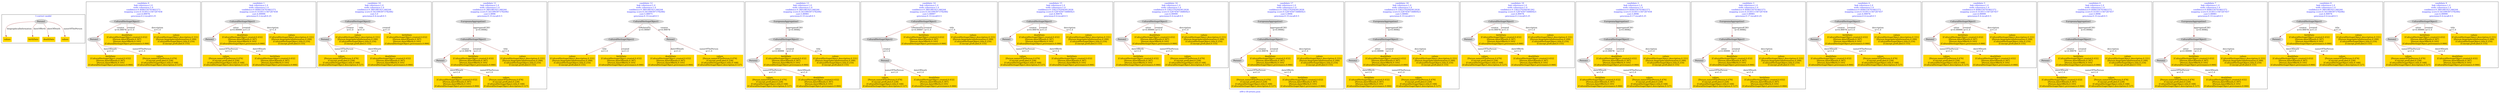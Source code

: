 digraph n0 {
fontcolor="blue"
remincross="true"
label="s09-s-18-artists.json"
subgraph cluster_0 {
label="1-correct model"
n2[style="filled",color="white",fillcolor="lightgray",label="Person1"];
n3[shape="plaintext",style="filled",fillcolor="gold",label="values"];
n4[shape="plaintext",style="filled",fillcolor="gold",label="birthDate"];
n5[shape="plaintext",style="filled",fillcolor="gold",label="deathDate"];
n6[shape="plaintext",style="filled",fillcolor="gold",label="values"];
}
subgraph cluster_1 {
label="candidate 0\nlink coherence:1.0\nnode coherence:1.0\nconfidence:0.4090334701802373\nmapping score:0.5530111567267458\ncost:4.99978\n-precision:0.2-recall:0.25"
n8[style="filled",color="white",fillcolor="lightgray",label="CulturalHeritageObject1"];
n9[style="filled",color="white",fillcolor="lightgray",label="Person1"];
n10[shape="plaintext",style="filled",fillcolor="gold",label="birthDate\n[CulturalHeritageObject,created,0.432]\n[Person,dateOfDeath,0.397]\n[Person,dateOfBirth,0.105]\n[CulturalHeritageObject,provenance,0.066]"];
n11[shape="plaintext",style="filled",fillcolor="gold",label="deathDate\n[CulturalHeritageObject,created,0.432]\n[Person,dateOfDeath,0.397]\n[Person,dateOfBirth,0.105]\n[CulturalHeritageObject,provenance,0.066]"];
n12[shape="plaintext",style="filled",fillcolor="gold",label="values\n[Person,nameOfThePerson,0.476]\n[Concept,prefLabel,0.228]\n[CulturalHeritageObject,title,0.168]\n[CulturalHeritageObject,description,0.127]"];
n13[shape="plaintext",style="filled",fillcolor="gold",label="values\n[CulturalHeritageObject,description,0.331]\n[Person,biographicalInformation,0.299]\n[CulturalHeritageObject,title,0.216]\n[Concept,prefLabel,0.155]"];
}
subgraph cluster_2 {
label="candidate 1\nlink coherence:1.0\nnode coherence:1.0\nconfidence:0.4090334701802373\nmapping score:0.5530111567267458\ncost:4.99999\n-precision:0.2-recall:0.25"
n15[style="filled",color="white",fillcolor="lightgray",label="CulturalHeritageObject1"];
n16[style="filled",color="white",fillcolor="lightgray",label="Person2"];
n17[shape="plaintext",style="filled",fillcolor="gold",label="values\n[Person,nameOfThePerson,0.476]\n[Concept,prefLabel,0.228]\n[CulturalHeritageObject,title,0.168]\n[CulturalHeritageObject,description,0.127]"];
n18[shape="plaintext",style="filled",fillcolor="gold",label="deathDate\n[CulturalHeritageObject,created,0.432]\n[Person,dateOfDeath,0.397]\n[Person,dateOfBirth,0.105]\n[CulturalHeritageObject,provenance,0.066]"];
n19[shape="plaintext",style="filled",fillcolor="gold",label="birthDate\n[CulturalHeritageObject,created,0.432]\n[Person,dateOfDeath,0.397]\n[Person,dateOfBirth,0.105]\n[CulturalHeritageObject,provenance,0.066]"];
n20[shape="plaintext",style="filled",fillcolor="gold",label="values\n[CulturalHeritageObject,description,0.331]\n[Person,biographicalInformation,0.299]\n[CulturalHeritageObject,title,0.216]\n[Concept,prefLabel,0.155]"];
}
subgraph cluster_3 {
label="candidate 10\nlink coherence:1.0\nnode coherence:1.0\nconfidence:0.3801981921346244\nmapping score:0.5433993973782082\ncost:5.0\n-precision:0.4-recall:0.5"
n22[style="filled",color="white",fillcolor="lightgray",label="CulturalHeritageObject2"];
n23[style="filled",color="white",fillcolor="lightgray",label="Person2"];
n24[shape="plaintext",style="filled",fillcolor="gold",label="values\n[CulturalHeritageObject,description,0.331]\n[Person,biographicalInformation,0.299]\n[CulturalHeritageObject,title,0.216]\n[Concept,prefLabel,0.155]"];
n25[shape="plaintext",style="filled",fillcolor="gold",label="values\n[Person,nameOfThePerson,0.476]\n[Concept,prefLabel,0.228]\n[CulturalHeritageObject,title,0.168]\n[CulturalHeritageObject,description,0.127]"];
n26[shape="plaintext",style="filled",fillcolor="gold",label="deathDate\n[CulturalHeritageObject,created,0.432]\n[Person,dateOfDeath,0.397]\n[Person,dateOfBirth,0.105]\n[CulturalHeritageObject,provenance,0.066]"];
n27[shape="plaintext",style="filled",fillcolor="gold",label="birthDate\n[CulturalHeritageObject,created,0.432]\n[Person,dateOfDeath,0.397]\n[Person,dateOfBirth,0.105]\n[CulturalHeritageObject,provenance,0.066]"];
}
subgraph cluster_4 {
label="candidate 11\nlink coherence:1.0\nnode coherence:1.0\nconfidence:0.3801981921346244\nmapping score:0.5433993973782082\ncost:5.9996\n-precision:0.33-recall:0.5"
n29[style="filled",color="white",fillcolor="lightgray",label="CulturalHeritageObject1"];
n30[style="filled",color="white",fillcolor="lightgray",label="Person1"];
n31[style="filled",color="white",fillcolor="lightgray",label="EuropeanaAggregation1"];
n32[shape="plaintext",style="filled",fillcolor="gold",label="birthDate\n[CulturalHeritageObject,created,0.432]\n[Person,dateOfDeath,0.397]\n[Person,dateOfBirth,0.105]\n[CulturalHeritageObject,provenance,0.066]"];
n33[shape="plaintext",style="filled",fillcolor="gold",label="deathDate\n[CulturalHeritageObject,created,0.432]\n[Person,dateOfDeath,0.397]\n[Person,dateOfBirth,0.105]\n[CulturalHeritageObject,provenance,0.066]"];
n34[shape="plaintext",style="filled",fillcolor="gold",label="values\n[Person,nameOfThePerson,0.476]\n[Concept,prefLabel,0.228]\n[CulturalHeritageObject,title,0.168]\n[CulturalHeritageObject,description,0.127]"];
n35[shape="plaintext",style="filled",fillcolor="gold",label="values\n[CulturalHeritageObject,description,0.331]\n[Person,biographicalInformation,0.299]\n[CulturalHeritageObject,title,0.216]\n[Concept,prefLabel,0.155]"];
}
subgraph cluster_5 {
label="candidate 12\nlink coherence:1.0\nnode coherence:1.0\nconfidence:0.3801981921346244\nmapping score:0.5433993973782082\ncost:5.99975\n-precision:0.33-recall:0.5"
n37[style="filled",color="white",fillcolor="lightgray",label="CulturalHeritageObject1"];
n38[style="filled",color="white",fillcolor="lightgray",label="CulturalHeritageObject2"];
n39[style="filled",color="white",fillcolor="lightgray",label="Person1"];
n40[shape="plaintext",style="filled",fillcolor="gold",label="values\n[CulturalHeritageObject,description,0.331]\n[Person,biographicalInformation,0.299]\n[CulturalHeritageObject,title,0.216]\n[Concept,prefLabel,0.155]"];
n41[shape="plaintext",style="filled",fillcolor="gold",label="deathDate\n[CulturalHeritageObject,created,0.432]\n[Person,dateOfDeath,0.397]\n[Person,dateOfBirth,0.105]\n[CulturalHeritageObject,provenance,0.066]"];
n42[shape="plaintext",style="filled",fillcolor="gold",label="values\n[Person,nameOfThePerson,0.476]\n[Concept,prefLabel,0.228]\n[CulturalHeritageObject,title,0.168]\n[CulturalHeritageObject,description,0.127]"];
n43[shape="plaintext",style="filled",fillcolor="gold",label="birthDate\n[CulturalHeritageObject,created,0.432]\n[Person,dateOfDeath,0.397]\n[Person,dateOfBirth,0.105]\n[CulturalHeritageObject,provenance,0.066]"];
}
subgraph cluster_6 {
label="candidate 13\nlink coherence:1.0\nnode coherence:1.0\nconfidence:0.3801981921346244\nmapping score:0.5433993973782082\ncost:5.99981\n-precision:0.33-recall:0.5"
n45[style="filled",color="white",fillcolor="lightgray",label="CulturalHeritageObject1"];
n46[style="filled",color="white",fillcolor="lightgray",label="Person2"];
n47[style="filled",color="white",fillcolor="lightgray",label="EuropeanaAggregation1"];
n48[shape="plaintext",style="filled",fillcolor="gold",label="values\n[Person,nameOfThePerson,0.476]\n[Concept,prefLabel,0.228]\n[CulturalHeritageObject,title,0.168]\n[CulturalHeritageObject,description,0.127]"];
n49[shape="plaintext",style="filled",fillcolor="gold",label="birthDate\n[CulturalHeritageObject,created,0.432]\n[Person,dateOfDeath,0.397]\n[Person,dateOfBirth,0.105]\n[CulturalHeritageObject,provenance,0.066]"];
n50[shape="plaintext",style="filled",fillcolor="gold",label="values\n[CulturalHeritageObject,description,0.331]\n[Person,biographicalInformation,0.299]\n[CulturalHeritageObject,title,0.216]\n[Concept,prefLabel,0.155]"];
n51[shape="plaintext",style="filled",fillcolor="gold",label="deathDate\n[CulturalHeritageObject,created,0.432]\n[Person,dateOfDeath,0.397]\n[Person,dateOfBirth,0.105]\n[CulturalHeritageObject,provenance,0.066]"];
}
subgraph cluster_7 {
label="candidate 14\nlink coherence:1.0\nnode coherence:1.0\nconfidence:0.3801981921346244\nmapping score:0.5433993973782082\ncost:5.99997\n-precision:0.33-recall:0.5"
n53[style="filled",color="white",fillcolor="lightgray",label="CulturalHeritageObject1"];
n54[style="filled",color="white",fillcolor="lightgray",label="CulturalHeritageObject2"];
n55[style="filled",color="white",fillcolor="lightgray",label="Person2"];
n56[shape="plaintext",style="filled",fillcolor="gold",label="values\n[Person,nameOfThePerson,0.476]\n[Concept,prefLabel,0.228]\n[CulturalHeritageObject,title,0.168]\n[CulturalHeritageObject,description,0.127]"];
n57[shape="plaintext",style="filled",fillcolor="gold",label="birthDate\n[CulturalHeritageObject,created,0.432]\n[Person,dateOfDeath,0.397]\n[Person,dateOfBirth,0.105]\n[CulturalHeritageObject,provenance,0.066]"];
n58[shape="plaintext",style="filled",fillcolor="gold",label="values\n[CulturalHeritageObject,description,0.331]\n[Person,biographicalInformation,0.299]\n[CulturalHeritageObject,title,0.216]\n[Concept,prefLabel,0.155]"];
n59[shape="plaintext",style="filled",fillcolor="gold",label="deathDate\n[CulturalHeritageObject,created,0.432]\n[Person,dateOfDeath,0.397]\n[Person,dateOfBirth,0.105]\n[CulturalHeritageObject,provenance,0.066]"];
}
subgraph cluster_8 {
label="candidate 15\nlink coherence:1.0\nnode coherence:1.0\nconfidence:0.33623702045812626\nmapping score:0.5287456734860421\ncost:4.99978\n-precision:0.4-recall:0.5"
n61[style="filled",color="white",fillcolor="lightgray",label="CulturalHeritageObject1"];
n62[style="filled",color="white",fillcolor="lightgray",label="Person1"];
n63[shape="plaintext",style="filled",fillcolor="gold",label="deathDate\n[CulturalHeritageObject,created,0.432]\n[Person,dateOfDeath,0.397]\n[Person,dateOfBirth,0.105]\n[CulturalHeritageObject,provenance,0.066]"];
n64[shape="plaintext",style="filled",fillcolor="gold",label="values\n[Person,nameOfThePerson,0.476]\n[Concept,prefLabel,0.228]\n[CulturalHeritageObject,title,0.168]\n[CulturalHeritageObject,description,0.127]"];
n65[shape="plaintext",style="filled",fillcolor="gold",label="values\n[CulturalHeritageObject,description,0.331]\n[Person,biographicalInformation,0.299]\n[CulturalHeritageObject,title,0.216]\n[Concept,prefLabel,0.155]"];
n66[shape="plaintext",style="filled",fillcolor="gold",label="birthDate\n[CulturalHeritageObject,created,0.432]\n[Person,dateOfDeath,0.397]\n[Person,dateOfBirth,0.105]\n[CulturalHeritageObject,provenance,0.066]"];
}
subgraph cluster_9 {
label="candidate 16\nlink coherence:1.0\nnode coherence:1.0\nconfidence:0.33623702045812626\nmapping score:0.5287456734860421\ncost:4.99999\n-precision:0.4-recall:0.5"
n68[style="filled",color="white",fillcolor="lightgray",label="CulturalHeritageObject1"];
n69[style="filled",color="white",fillcolor="lightgray",label="Person2"];
n70[shape="plaintext",style="filled",fillcolor="gold",label="birthDate\n[CulturalHeritageObject,created,0.432]\n[Person,dateOfDeath,0.397]\n[Person,dateOfBirth,0.105]\n[CulturalHeritageObject,provenance,0.066]"];
n71[shape="plaintext",style="filled",fillcolor="gold",label="values\n[Person,nameOfThePerson,0.476]\n[Concept,prefLabel,0.228]\n[CulturalHeritageObject,title,0.168]\n[CulturalHeritageObject,description,0.127]"];
n72[shape="plaintext",style="filled",fillcolor="gold",label="deathDate\n[CulturalHeritageObject,created,0.432]\n[Person,dateOfDeath,0.397]\n[Person,dateOfBirth,0.105]\n[CulturalHeritageObject,provenance,0.066]"];
n73[shape="plaintext",style="filled",fillcolor="gold",label="values\n[CulturalHeritageObject,description,0.331]\n[Person,biographicalInformation,0.299]\n[CulturalHeritageObject,title,0.216]\n[Concept,prefLabel,0.155]"];
}
subgraph cluster_10 {
label="candidate 17\nlink coherence:1.0\nnode coherence:1.0\nconfidence:0.33623702045812626\nmapping score:0.5287456734860421\ncost:5.9996\n-precision:0.33-recall:0.5"
n75[style="filled",color="white",fillcolor="lightgray",label="CulturalHeritageObject1"];
n76[style="filled",color="white",fillcolor="lightgray",label="Person1"];
n77[style="filled",color="white",fillcolor="lightgray",label="EuropeanaAggregation1"];
n78[shape="plaintext",style="filled",fillcolor="gold",label="deathDate\n[CulturalHeritageObject,created,0.432]\n[Person,dateOfDeath,0.397]\n[Person,dateOfBirth,0.105]\n[CulturalHeritageObject,provenance,0.066]"];
n79[shape="plaintext",style="filled",fillcolor="gold",label="values\n[Person,nameOfThePerson,0.476]\n[Concept,prefLabel,0.228]\n[CulturalHeritageObject,title,0.168]\n[CulturalHeritageObject,description,0.127]"];
n80[shape="plaintext",style="filled",fillcolor="gold",label="values\n[CulturalHeritageObject,description,0.331]\n[Person,biographicalInformation,0.299]\n[CulturalHeritageObject,title,0.216]\n[Concept,prefLabel,0.155]"];
n81[shape="plaintext",style="filled",fillcolor="gold",label="birthDate\n[CulturalHeritageObject,created,0.432]\n[Person,dateOfDeath,0.397]\n[Person,dateOfBirth,0.105]\n[CulturalHeritageObject,provenance,0.066]"];
}
subgraph cluster_11 {
label="candidate 18\nlink coherence:1.0\nnode coherence:1.0\nconfidence:0.33623702045812626\nmapping score:0.5287456734860421\ncost:5.99981\n-precision:0.33-recall:0.5"
n83[style="filled",color="white",fillcolor="lightgray",label="CulturalHeritageObject1"];
n84[style="filled",color="white",fillcolor="lightgray",label="Person2"];
n85[style="filled",color="white",fillcolor="lightgray",label="EuropeanaAggregation1"];
n86[shape="plaintext",style="filled",fillcolor="gold",label="birthDate\n[CulturalHeritageObject,created,0.432]\n[Person,dateOfDeath,0.397]\n[Person,dateOfBirth,0.105]\n[CulturalHeritageObject,provenance,0.066]"];
n87[shape="plaintext",style="filled",fillcolor="gold",label="values\n[Person,nameOfThePerson,0.476]\n[Concept,prefLabel,0.228]\n[CulturalHeritageObject,title,0.168]\n[CulturalHeritageObject,description,0.127]"];
n88[shape="plaintext",style="filled",fillcolor="gold",label="deathDate\n[CulturalHeritageObject,created,0.432]\n[Person,dateOfDeath,0.397]\n[Person,dateOfBirth,0.105]\n[CulturalHeritageObject,provenance,0.066]"];
n89[shape="plaintext",style="filled",fillcolor="gold",label="values\n[CulturalHeritageObject,description,0.331]\n[Person,biographicalInformation,0.299]\n[CulturalHeritageObject,title,0.216]\n[Concept,prefLabel,0.155]"];
}
subgraph cluster_12 {
label="candidate 19\nlink coherence:1.0\nnode coherence:1.0\nconfidence:0.3362370204581262\nmapping score:0.5287456734860421\ncost:4.99978\n-precision:0.2-recall:0.25"
n91[style="filled",color="white",fillcolor="lightgray",label="CulturalHeritageObject1"];
n92[style="filled",color="white",fillcolor="lightgray",label="Person1"];
n93[shape="plaintext",style="filled",fillcolor="gold",label="birthDate\n[CulturalHeritageObject,created,0.432]\n[Person,dateOfDeath,0.397]\n[Person,dateOfBirth,0.105]\n[CulturalHeritageObject,provenance,0.066]"];
n94[shape="plaintext",style="filled",fillcolor="gold",label="values\n[Person,nameOfThePerson,0.476]\n[Concept,prefLabel,0.228]\n[CulturalHeritageObject,title,0.168]\n[CulturalHeritageObject,description,0.127]"];
n95[shape="plaintext",style="filled",fillcolor="gold",label="values\n[CulturalHeritageObject,description,0.331]\n[Person,biographicalInformation,0.299]\n[CulturalHeritageObject,title,0.216]\n[Concept,prefLabel,0.155]"];
n96[shape="plaintext",style="filled",fillcolor="gold",label="deathDate\n[CulturalHeritageObject,created,0.432]\n[Person,dateOfDeath,0.397]\n[Person,dateOfBirth,0.105]\n[CulturalHeritageObject,provenance,0.066]"];
}
subgraph cluster_13 {
label="candidate 2\nlink coherence:1.0\nnode coherence:1.0\nconfidence:0.4090334701802373\nmapping score:0.5530111567267458\ncost:5.9996\n-precision:0.17-recall:0.25"
n98[style="filled",color="white",fillcolor="lightgray",label="CulturalHeritageObject1"];
n99[style="filled",color="white",fillcolor="lightgray",label="Person1"];
n100[style="filled",color="white",fillcolor="lightgray",label="EuropeanaAggregation1"];
n101[shape="plaintext",style="filled",fillcolor="gold",label="birthDate\n[CulturalHeritageObject,created,0.432]\n[Person,dateOfDeath,0.397]\n[Person,dateOfBirth,0.105]\n[CulturalHeritageObject,provenance,0.066]"];
n102[shape="plaintext",style="filled",fillcolor="gold",label="deathDate\n[CulturalHeritageObject,created,0.432]\n[Person,dateOfDeath,0.397]\n[Person,dateOfBirth,0.105]\n[CulturalHeritageObject,provenance,0.066]"];
n103[shape="plaintext",style="filled",fillcolor="gold",label="values\n[Person,nameOfThePerson,0.476]\n[Concept,prefLabel,0.228]\n[CulturalHeritageObject,title,0.168]\n[CulturalHeritageObject,description,0.127]"];
n104[shape="plaintext",style="filled",fillcolor="gold",label="values\n[CulturalHeritageObject,description,0.331]\n[Person,biographicalInformation,0.299]\n[CulturalHeritageObject,title,0.216]\n[Concept,prefLabel,0.155]"];
}
subgraph cluster_14 {
label="candidate 3\nlink coherence:1.0\nnode coherence:1.0\nconfidence:0.4090334701802373\nmapping score:0.5530111567267458\ncost:5.99981\n-precision:0.17-recall:0.25"
n106[style="filled",color="white",fillcolor="lightgray",label="CulturalHeritageObject1"];
n107[style="filled",color="white",fillcolor="lightgray",label="Person2"];
n108[style="filled",color="white",fillcolor="lightgray",label="EuropeanaAggregation1"];
n109[shape="plaintext",style="filled",fillcolor="gold",label="values\n[Person,nameOfThePerson,0.476]\n[Concept,prefLabel,0.228]\n[CulturalHeritageObject,title,0.168]\n[CulturalHeritageObject,description,0.127]"];
n110[shape="plaintext",style="filled",fillcolor="gold",label="deathDate\n[CulturalHeritageObject,created,0.432]\n[Person,dateOfDeath,0.397]\n[Person,dateOfBirth,0.105]\n[CulturalHeritageObject,provenance,0.066]"];
n111[shape="plaintext",style="filled",fillcolor="gold",label="birthDate\n[CulturalHeritageObject,created,0.432]\n[Person,dateOfDeath,0.397]\n[Person,dateOfBirth,0.105]\n[CulturalHeritageObject,provenance,0.066]"];
n112[shape="plaintext",style="filled",fillcolor="gold",label="values\n[CulturalHeritageObject,description,0.331]\n[Person,biographicalInformation,0.299]\n[CulturalHeritageObject,title,0.216]\n[Concept,prefLabel,0.155]"];
}
subgraph cluster_15 {
label="candidate 4\nlink coherence:1.0\nnode coherence:1.0\nconfidence:0.4090334701802372\nmapping score:0.5530111567267457\ncost:4.99978\n-precision:0.4-recall:0.5"
n114[style="filled",color="white",fillcolor="lightgray",label="CulturalHeritageObject1"];
n115[style="filled",color="white",fillcolor="lightgray",label="Person1"];
n116[shape="plaintext",style="filled",fillcolor="gold",label="birthDate\n[CulturalHeritageObject,created,0.432]\n[Person,dateOfDeath,0.397]\n[Person,dateOfBirth,0.105]\n[CulturalHeritageObject,provenance,0.066]"];
n117[shape="plaintext",style="filled",fillcolor="gold",label="deathDate\n[CulturalHeritageObject,created,0.432]\n[Person,dateOfDeath,0.397]\n[Person,dateOfBirth,0.105]\n[CulturalHeritageObject,provenance,0.066]"];
n118[shape="plaintext",style="filled",fillcolor="gold",label="values\n[Person,nameOfThePerson,0.476]\n[Concept,prefLabel,0.228]\n[CulturalHeritageObject,title,0.168]\n[CulturalHeritageObject,description,0.127]"];
n119[shape="plaintext",style="filled",fillcolor="gold",label="values\n[CulturalHeritageObject,description,0.331]\n[Person,biographicalInformation,0.299]\n[CulturalHeritageObject,title,0.216]\n[Concept,prefLabel,0.155]"];
}
subgraph cluster_16 {
label="candidate 5\nlink coherence:1.0\nnode coherence:1.0\nconfidence:0.4090334701802372\nmapping score:0.5530111567267457\ncost:4.99999\n-precision:0.4-recall:0.5"
n121[style="filled",color="white",fillcolor="lightgray",label="CulturalHeritageObject1"];
n122[style="filled",color="white",fillcolor="lightgray",label="Person2"];
n123[shape="plaintext",style="filled",fillcolor="gold",label="values\n[Person,nameOfThePerson,0.476]\n[Concept,prefLabel,0.228]\n[CulturalHeritageObject,title,0.168]\n[CulturalHeritageObject,description,0.127]"];
n124[shape="plaintext",style="filled",fillcolor="gold",label="birthDate\n[CulturalHeritageObject,created,0.432]\n[Person,dateOfDeath,0.397]\n[Person,dateOfBirth,0.105]\n[CulturalHeritageObject,provenance,0.066]"];
n125[shape="plaintext",style="filled",fillcolor="gold",label="deathDate\n[CulturalHeritageObject,created,0.432]\n[Person,dateOfDeath,0.397]\n[Person,dateOfBirth,0.105]\n[CulturalHeritageObject,provenance,0.066]"];
n126[shape="plaintext",style="filled",fillcolor="gold",label="values\n[CulturalHeritageObject,description,0.331]\n[Person,biographicalInformation,0.299]\n[CulturalHeritageObject,title,0.216]\n[Concept,prefLabel,0.155]"];
}
subgraph cluster_17 {
label="candidate 6\nlink coherence:1.0\nnode coherence:1.0\nconfidence:0.4090334701802372\nmapping score:0.5530111567267457\ncost:5.9996\n-precision:0.33-recall:0.5"
n128[style="filled",color="white",fillcolor="lightgray",label="CulturalHeritageObject1"];
n129[style="filled",color="white",fillcolor="lightgray",label="Person1"];
n130[style="filled",color="white",fillcolor="lightgray",label="EuropeanaAggregation1"];
n131[shape="plaintext",style="filled",fillcolor="gold",label="birthDate\n[CulturalHeritageObject,created,0.432]\n[Person,dateOfDeath,0.397]\n[Person,dateOfBirth,0.105]\n[CulturalHeritageObject,provenance,0.066]"];
n132[shape="plaintext",style="filled",fillcolor="gold",label="deathDate\n[CulturalHeritageObject,created,0.432]\n[Person,dateOfDeath,0.397]\n[Person,dateOfBirth,0.105]\n[CulturalHeritageObject,provenance,0.066]"];
n133[shape="plaintext",style="filled",fillcolor="gold",label="values\n[Person,nameOfThePerson,0.476]\n[Concept,prefLabel,0.228]\n[CulturalHeritageObject,title,0.168]\n[CulturalHeritageObject,description,0.127]"];
n134[shape="plaintext",style="filled",fillcolor="gold",label="values\n[CulturalHeritageObject,description,0.331]\n[Person,biographicalInformation,0.299]\n[CulturalHeritageObject,title,0.216]\n[Concept,prefLabel,0.155]"];
}
subgraph cluster_18 {
label="candidate 7\nlink coherence:1.0\nnode coherence:1.0\nconfidence:0.4090334701802372\nmapping score:0.5530111567267457\ncost:5.99981\n-precision:0.33-recall:0.5"
n136[style="filled",color="white",fillcolor="lightgray",label="CulturalHeritageObject1"];
n137[style="filled",color="white",fillcolor="lightgray",label="Person2"];
n138[style="filled",color="white",fillcolor="lightgray",label="EuropeanaAggregation1"];
n139[shape="plaintext",style="filled",fillcolor="gold",label="values\n[Person,nameOfThePerson,0.476]\n[Concept,prefLabel,0.228]\n[CulturalHeritageObject,title,0.168]\n[CulturalHeritageObject,description,0.127]"];
n140[shape="plaintext",style="filled",fillcolor="gold",label="birthDate\n[CulturalHeritageObject,created,0.432]\n[Person,dateOfDeath,0.397]\n[Person,dateOfBirth,0.105]\n[CulturalHeritageObject,provenance,0.066]"];
n141[shape="plaintext",style="filled",fillcolor="gold",label="deathDate\n[CulturalHeritageObject,created,0.432]\n[Person,dateOfDeath,0.397]\n[Person,dateOfBirth,0.105]\n[CulturalHeritageObject,provenance,0.066]"];
n142[shape="plaintext",style="filled",fillcolor="gold",label="values\n[CulturalHeritageObject,description,0.331]\n[Person,biographicalInformation,0.299]\n[CulturalHeritageObject,title,0.216]\n[Concept,prefLabel,0.155]"];
}
subgraph cluster_19 {
label="candidate 8\nlink coherence:1.0\nnode coherence:1.0\nconfidence:0.3801981921346244\nmapping score:0.5433993973782082\ncost:4.99978\n-precision:0.4-recall:0.5"
n144[style="filled",color="white",fillcolor="lightgray",label="CulturalHeritageObject1"];
n145[style="filled",color="white",fillcolor="lightgray",label="Person1"];
n146[shape="plaintext",style="filled",fillcolor="gold",label="birthDate\n[CulturalHeritageObject,created,0.432]\n[Person,dateOfDeath,0.397]\n[Person,dateOfBirth,0.105]\n[CulturalHeritageObject,provenance,0.066]"];
n147[shape="plaintext",style="filled",fillcolor="gold",label="deathDate\n[CulturalHeritageObject,created,0.432]\n[Person,dateOfDeath,0.397]\n[Person,dateOfBirth,0.105]\n[CulturalHeritageObject,provenance,0.066]"];
n148[shape="plaintext",style="filled",fillcolor="gold",label="values\n[Person,nameOfThePerson,0.476]\n[Concept,prefLabel,0.228]\n[CulturalHeritageObject,title,0.168]\n[CulturalHeritageObject,description,0.127]"];
n149[shape="plaintext",style="filled",fillcolor="gold",label="values\n[CulturalHeritageObject,description,0.331]\n[Person,biographicalInformation,0.299]\n[CulturalHeritageObject,title,0.216]\n[Concept,prefLabel,0.155]"];
}
subgraph cluster_20 {
label="candidate 9\nlink coherence:1.0\nnode coherence:1.0\nconfidence:0.3801981921346244\nmapping score:0.5433993973782082\ncost:4.99999\n-precision:0.4-recall:0.5"
n151[style="filled",color="white",fillcolor="lightgray",label="CulturalHeritageObject1"];
n152[style="filled",color="white",fillcolor="lightgray",label="Person2"];
n153[shape="plaintext",style="filled",fillcolor="gold",label="values\n[Person,nameOfThePerson,0.476]\n[Concept,prefLabel,0.228]\n[CulturalHeritageObject,title,0.168]\n[CulturalHeritageObject,description,0.127]"];
n154[shape="plaintext",style="filled",fillcolor="gold",label="birthDate\n[CulturalHeritageObject,created,0.432]\n[Person,dateOfDeath,0.397]\n[Person,dateOfBirth,0.105]\n[CulturalHeritageObject,provenance,0.066]"];
n155[shape="plaintext",style="filled",fillcolor="gold",label="values\n[CulturalHeritageObject,description,0.331]\n[Person,biographicalInformation,0.299]\n[CulturalHeritageObject,title,0.216]\n[Concept,prefLabel,0.155]"];
n156[shape="plaintext",style="filled",fillcolor="gold",label="deathDate\n[CulturalHeritageObject,created,0.432]\n[Person,dateOfDeath,0.397]\n[Person,dateOfBirth,0.105]\n[CulturalHeritageObject,provenance,0.066]"];
}
n2 -> n3[color="brown",fontcolor="black",label="biographicalInformation"]
n2 -> n4[color="brown",fontcolor="black",label="dateOfBirth"]
n2 -> n5[color="brown",fontcolor="black",label="dateOfDeath"]
n2 -> n6[color="brown",fontcolor="black",label="nameOfThePerson"]
n8 -> n9[color="brown",fontcolor="black",label="creator\nw=0.99978"]
n9 -> n10[color="brown",fontcolor="black",label="dateOfDeath\nw=1.0"]
n8 -> n11[color="brown",fontcolor="black",label="created\nw=1.0"]
n9 -> n12[color="brown",fontcolor="black",label="nameOfThePerson\nw=1.0"]
n8 -> n13[color="brown",fontcolor="black",label="description\nw=1.0"]
n15 -> n16[color="brown",fontcolor="black",label="sitter\nw=0.99999"]
n16 -> n17[color="brown",fontcolor="black",label="nameOfThePerson\nw=1.0"]
n15 -> n18[color="brown",fontcolor="black",label="created\nw=1.0"]
n16 -> n19[color="brown",fontcolor="black",label="dateOfDeath\nw=1.0"]
n15 -> n20[color="brown",fontcolor="black",label="description\nw=1.0"]
n22 -> n23[color="brown",fontcolor="black",label="creator\nw=1.0"]
n22 -> n24[color="brown",fontcolor="black",label="title\nw=1.0"]
n23 -> n25[color="brown",fontcolor="black",label="nameOfThePerson\nw=1.0"]
n23 -> n26[color="brown",fontcolor="black",label="dateOfDeath\nw=1.0"]
n22 -> n27[color="brown",fontcolor="black",label="created\nw=1.0"]
n29 -> n30[color="brown",fontcolor="black",label="creator\nw=0.99978"]
n31 -> n29[color="brown",fontcolor="black",label="aggregatedCHO\nw=0.99982"]
n29 -> n32[color="brown",fontcolor="black",label="created\nw=1.0"]
n30 -> n33[color="brown",fontcolor="black",label="dateOfDeath\nw=1.0"]
n30 -> n34[color="brown",fontcolor="black",label="nameOfThePerson\nw=1.0"]
n29 -> n35[color="brown",fontcolor="black",label="title\nw=1.0"]
n37 -> n38[color="brown",fontcolor="black",label="isRelatedTo\nw=0.99997"]
n37 -> n39[color="brown",fontcolor="black",label="creator\nw=0.99978"]
n38 -> n40[color="brown",fontcolor="black",label="title\nw=1.0"]
n39 -> n41[color="brown",fontcolor="black",label="dateOfDeath\nw=1.0"]
n39 -> n42[color="brown",fontcolor="black",label="nameOfThePerson\nw=1.0"]
n38 -> n43[color="brown",fontcolor="black",label="created\nw=1.0"]
n45 -> n46[color="brown",fontcolor="black",label="sitter\nw=0.99999"]
n47 -> n45[color="brown",fontcolor="black",label="aggregatedCHO\nw=0.99982"]
n46 -> n48[color="brown",fontcolor="black",label="nameOfThePerson\nw=1.0"]
n45 -> n49[color="brown",fontcolor="black",label="created\nw=1.0"]
n45 -> n50[color="brown",fontcolor="black",label="title\nw=1.0"]
n46 -> n51[color="brown",fontcolor="black",label="dateOfDeath\nw=1.0"]
n53 -> n54[color="brown",fontcolor="black",label="isRelatedTo\nw=0.99997"]
n54 -> n55[color="brown",fontcolor="black",label="creator\nw=1.0"]
n55 -> n56[color="brown",fontcolor="black",label="nameOfThePerson\nw=1.0"]
n53 -> n57[color="brown",fontcolor="black",label="created\nw=1.0"]
n53 -> n58[color="brown",fontcolor="black",label="title\nw=1.0"]
n55 -> n59[color="brown",fontcolor="black",label="dateOfDeath\nw=1.0"]
n61 -> n62[color="brown",fontcolor="black",label="creator\nw=0.99978"]
n61 -> n63[color="brown",fontcolor="black",label="created\nw=1.0"]
n62 -> n64[color="brown",fontcolor="black",label="nameOfThePerson\nw=1.0"]
n61 -> n65[color="brown",fontcolor="black",label="description\nw=1.0"]
n62 -> n66[color="brown",fontcolor="black",label="dateOfBirth\nw=1.0"]
n68 -> n69[color="brown",fontcolor="black",label="sitter\nw=0.99999"]
n69 -> n70[color="brown",fontcolor="black",label="dateOfBirth\nw=1.0"]
n69 -> n71[color="brown",fontcolor="black",label="nameOfThePerson\nw=1.0"]
n68 -> n72[color="brown",fontcolor="black",label="created\nw=1.0"]
n68 -> n73[color="brown",fontcolor="black",label="description\nw=1.0"]
n75 -> n76[color="brown",fontcolor="black",label="creator\nw=0.99978"]
n77 -> n75[color="brown",fontcolor="black",label="aggregatedCHO\nw=0.99982"]
n75 -> n78[color="brown",fontcolor="black",label="created\nw=1.0"]
n76 -> n79[color="brown",fontcolor="black",label="nameOfThePerson\nw=1.0"]
n75 -> n80[color="brown",fontcolor="black",label="description\nw=1.0"]
n76 -> n81[color="brown",fontcolor="black",label="dateOfBirth\nw=1.0"]
n83 -> n84[color="brown",fontcolor="black",label="sitter\nw=0.99999"]
n85 -> n83[color="brown",fontcolor="black",label="aggregatedCHO\nw=0.99982"]
n84 -> n86[color="brown",fontcolor="black",label="dateOfBirth\nw=1.0"]
n84 -> n87[color="brown",fontcolor="black",label="nameOfThePerson\nw=1.0"]
n83 -> n88[color="brown",fontcolor="black",label="created\nw=1.0"]
n83 -> n89[color="brown",fontcolor="black",label="description\nw=1.0"]
n91 -> n92[color="brown",fontcolor="black",label="creator\nw=0.99978"]
n91 -> n93[color="brown",fontcolor="black",label="created\nw=1.0"]
n92 -> n94[color="brown",fontcolor="black",label="nameOfThePerson\nw=1.0"]
n91 -> n95[color="brown",fontcolor="black",label="description\nw=1.0"]
n92 -> n96[color="brown",fontcolor="black",label="dateOfBirth\nw=1.0"]
n98 -> n99[color="brown",fontcolor="black",label="creator\nw=0.99978"]
n100 -> n98[color="brown",fontcolor="black",label="aggregatedCHO\nw=0.99982"]
n99 -> n101[color="brown",fontcolor="black",label="dateOfDeath\nw=1.0"]
n98 -> n102[color="brown",fontcolor="black",label="created\nw=1.0"]
n99 -> n103[color="brown",fontcolor="black",label="nameOfThePerson\nw=1.0"]
n98 -> n104[color="brown",fontcolor="black",label="description\nw=1.0"]
n106 -> n107[color="brown",fontcolor="black",label="sitter\nw=0.99999"]
n108 -> n106[color="brown",fontcolor="black",label="aggregatedCHO\nw=0.99982"]
n107 -> n109[color="brown",fontcolor="black",label="nameOfThePerson\nw=1.0"]
n106 -> n110[color="brown",fontcolor="black",label="created\nw=1.0"]
n107 -> n111[color="brown",fontcolor="black",label="dateOfDeath\nw=1.0"]
n106 -> n112[color="brown",fontcolor="black",label="description\nw=1.0"]
n114 -> n115[color="brown",fontcolor="black",label="creator\nw=0.99978"]
n114 -> n116[color="brown",fontcolor="black",label="created\nw=1.0"]
n115 -> n117[color="brown",fontcolor="black",label="dateOfDeath\nw=1.0"]
n115 -> n118[color="brown",fontcolor="black",label="nameOfThePerson\nw=1.0"]
n114 -> n119[color="brown",fontcolor="black",label="description\nw=1.0"]
n121 -> n122[color="brown",fontcolor="black",label="sitter\nw=0.99999"]
n122 -> n123[color="brown",fontcolor="black",label="nameOfThePerson\nw=1.0"]
n121 -> n124[color="brown",fontcolor="black",label="created\nw=1.0"]
n122 -> n125[color="brown",fontcolor="black",label="dateOfDeath\nw=1.0"]
n121 -> n126[color="brown",fontcolor="black",label="description\nw=1.0"]
n128 -> n129[color="brown",fontcolor="black",label="creator\nw=0.99978"]
n130 -> n128[color="brown",fontcolor="black",label="aggregatedCHO\nw=0.99982"]
n128 -> n131[color="brown",fontcolor="black",label="created\nw=1.0"]
n129 -> n132[color="brown",fontcolor="black",label="dateOfDeath\nw=1.0"]
n129 -> n133[color="brown",fontcolor="black",label="nameOfThePerson\nw=1.0"]
n128 -> n134[color="brown",fontcolor="black",label="description\nw=1.0"]
n136 -> n137[color="brown",fontcolor="black",label="sitter\nw=0.99999"]
n138 -> n136[color="brown",fontcolor="black",label="aggregatedCHO\nw=0.99982"]
n137 -> n139[color="brown",fontcolor="black",label="nameOfThePerson\nw=1.0"]
n136 -> n140[color="brown",fontcolor="black",label="created\nw=1.0"]
n137 -> n141[color="brown",fontcolor="black",label="dateOfDeath\nw=1.0"]
n136 -> n142[color="brown",fontcolor="black",label="description\nw=1.0"]
n144 -> n145[color="brown",fontcolor="black",label="creator\nw=0.99978"]
n144 -> n146[color="brown",fontcolor="black",label="created\nw=1.0"]
n145 -> n147[color="brown",fontcolor="black",label="dateOfDeath\nw=1.0"]
n145 -> n148[color="brown",fontcolor="black",label="nameOfThePerson\nw=1.0"]
n144 -> n149[color="brown",fontcolor="black",label="title\nw=1.0"]
n151 -> n152[color="brown",fontcolor="black",label="sitter\nw=0.99999"]
n152 -> n153[color="brown",fontcolor="black",label="nameOfThePerson\nw=1.0"]
n151 -> n154[color="brown",fontcolor="black",label="created\nw=1.0"]
n151 -> n155[color="brown",fontcolor="black",label="title\nw=1.0"]
n152 -> n156[color="brown",fontcolor="black",label="dateOfDeath\nw=1.0"]
}

